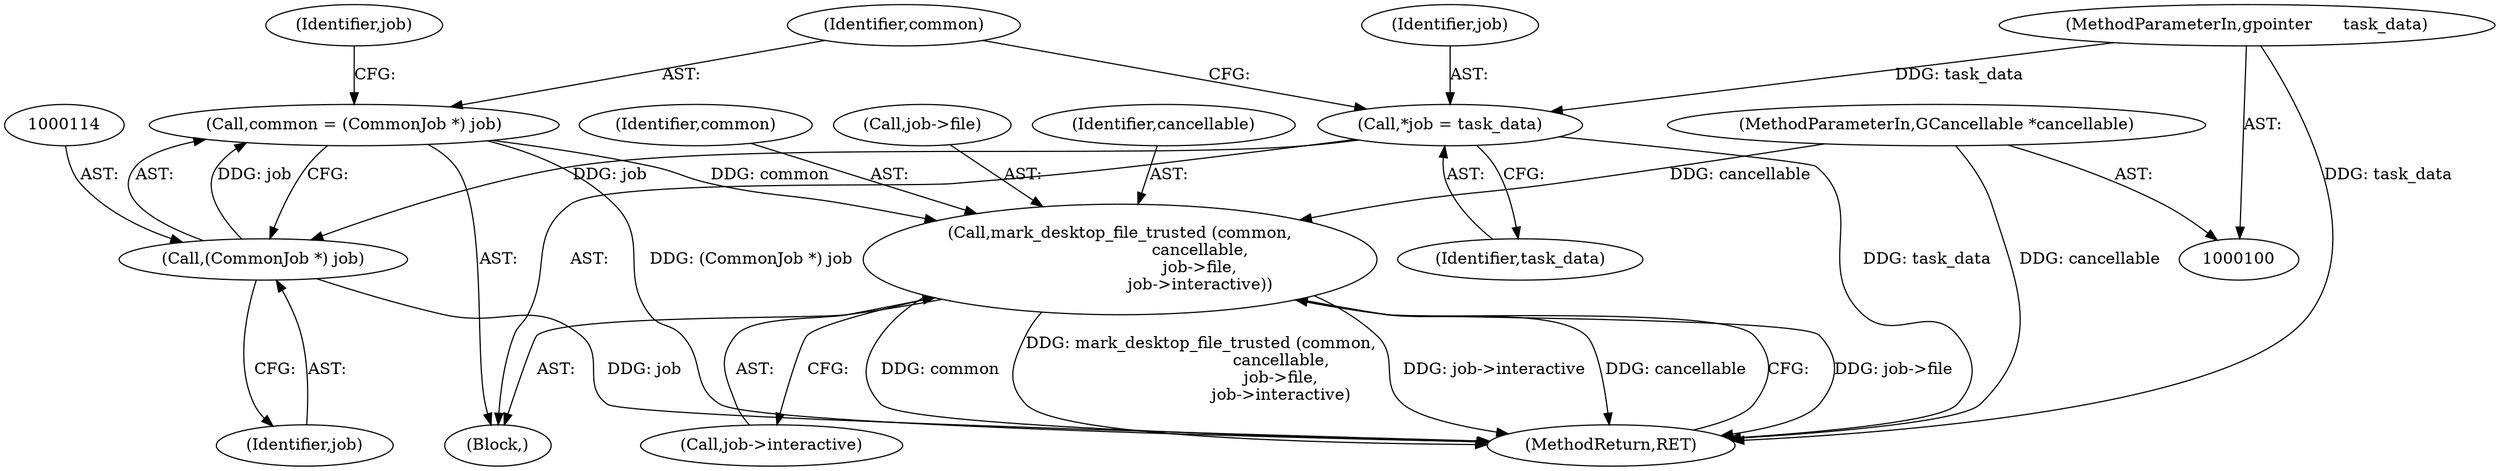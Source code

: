 digraph "1_nautilus_1630f53481f445ada0a455e9979236d31a8d3bb0_3@pointer" {
"1000122" [label="(Call,mark_desktop_file_trusted (common,\n                               cancellable,\n                               job->file,\n                               job->interactive))"];
"1000111" [label="(Call,common = (CommonJob *) job)"];
"1000113" [label="(Call,(CommonJob *) job)"];
"1000107" [label="(Call,*job = task_data)"];
"1000103" [label="(MethodParameterIn,gpointer      task_data)"];
"1000104" [label="(MethodParameterIn,GCancellable *cancellable)"];
"1000111" [label="(Call,common = (CommonJob *) job)"];
"1000123" [label="(Identifier,common)"];
"1000105" [label="(Block,)"];
"1000125" [label="(Call,job->file)"];
"1000131" [label="(MethodReturn,RET)"];
"1000104" [label="(MethodParameterIn,GCancellable *cancellable)"];
"1000122" [label="(Call,mark_desktop_file_trusted (common,\n                               cancellable,\n                               job->file,\n                               job->interactive))"];
"1000112" [label="(Identifier,common)"];
"1000128" [label="(Call,job->interactive)"];
"1000107" [label="(Call,*job = task_data)"];
"1000108" [label="(Identifier,job)"];
"1000115" [label="(Identifier,job)"];
"1000113" [label="(Call,(CommonJob *) job)"];
"1000124" [label="(Identifier,cancellable)"];
"1000119" [label="(Identifier,job)"];
"1000103" [label="(MethodParameterIn,gpointer      task_data)"];
"1000109" [label="(Identifier,task_data)"];
"1000122" -> "1000105"  [label="AST: "];
"1000122" -> "1000128"  [label="CFG: "];
"1000123" -> "1000122"  [label="AST: "];
"1000124" -> "1000122"  [label="AST: "];
"1000125" -> "1000122"  [label="AST: "];
"1000128" -> "1000122"  [label="AST: "];
"1000131" -> "1000122"  [label="CFG: "];
"1000122" -> "1000131"  [label="DDG: job->file"];
"1000122" -> "1000131"  [label="DDG: common"];
"1000122" -> "1000131"  [label="DDG: mark_desktop_file_trusted (common,\n                               cancellable,\n                               job->file,\n                               job->interactive)"];
"1000122" -> "1000131"  [label="DDG: job->interactive"];
"1000122" -> "1000131"  [label="DDG: cancellable"];
"1000111" -> "1000122"  [label="DDG: common"];
"1000104" -> "1000122"  [label="DDG: cancellable"];
"1000111" -> "1000105"  [label="AST: "];
"1000111" -> "1000113"  [label="CFG: "];
"1000112" -> "1000111"  [label="AST: "];
"1000113" -> "1000111"  [label="AST: "];
"1000119" -> "1000111"  [label="CFG: "];
"1000111" -> "1000131"  [label="DDG: (CommonJob *) job"];
"1000113" -> "1000111"  [label="DDG: job"];
"1000113" -> "1000115"  [label="CFG: "];
"1000114" -> "1000113"  [label="AST: "];
"1000115" -> "1000113"  [label="AST: "];
"1000113" -> "1000131"  [label="DDG: job"];
"1000107" -> "1000113"  [label="DDG: job"];
"1000107" -> "1000105"  [label="AST: "];
"1000107" -> "1000109"  [label="CFG: "];
"1000108" -> "1000107"  [label="AST: "];
"1000109" -> "1000107"  [label="AST: "];
"1000112" -> "1000107"  [label="CFG: "];
"1000107" -> "1000131"  [label="DDG: task_data"];
"1000103" -> "1000107"  [label="DDG: task_data"];
"1000103" -> "1000100"  [label="AST: "];
"1000103" -> "1000131"  [label="DDG: task_data"];
"1000104" -> "1000100"  [label="AST: "];
"1000104" -> "1000131"  [label="DDG: cancellable"];
}
